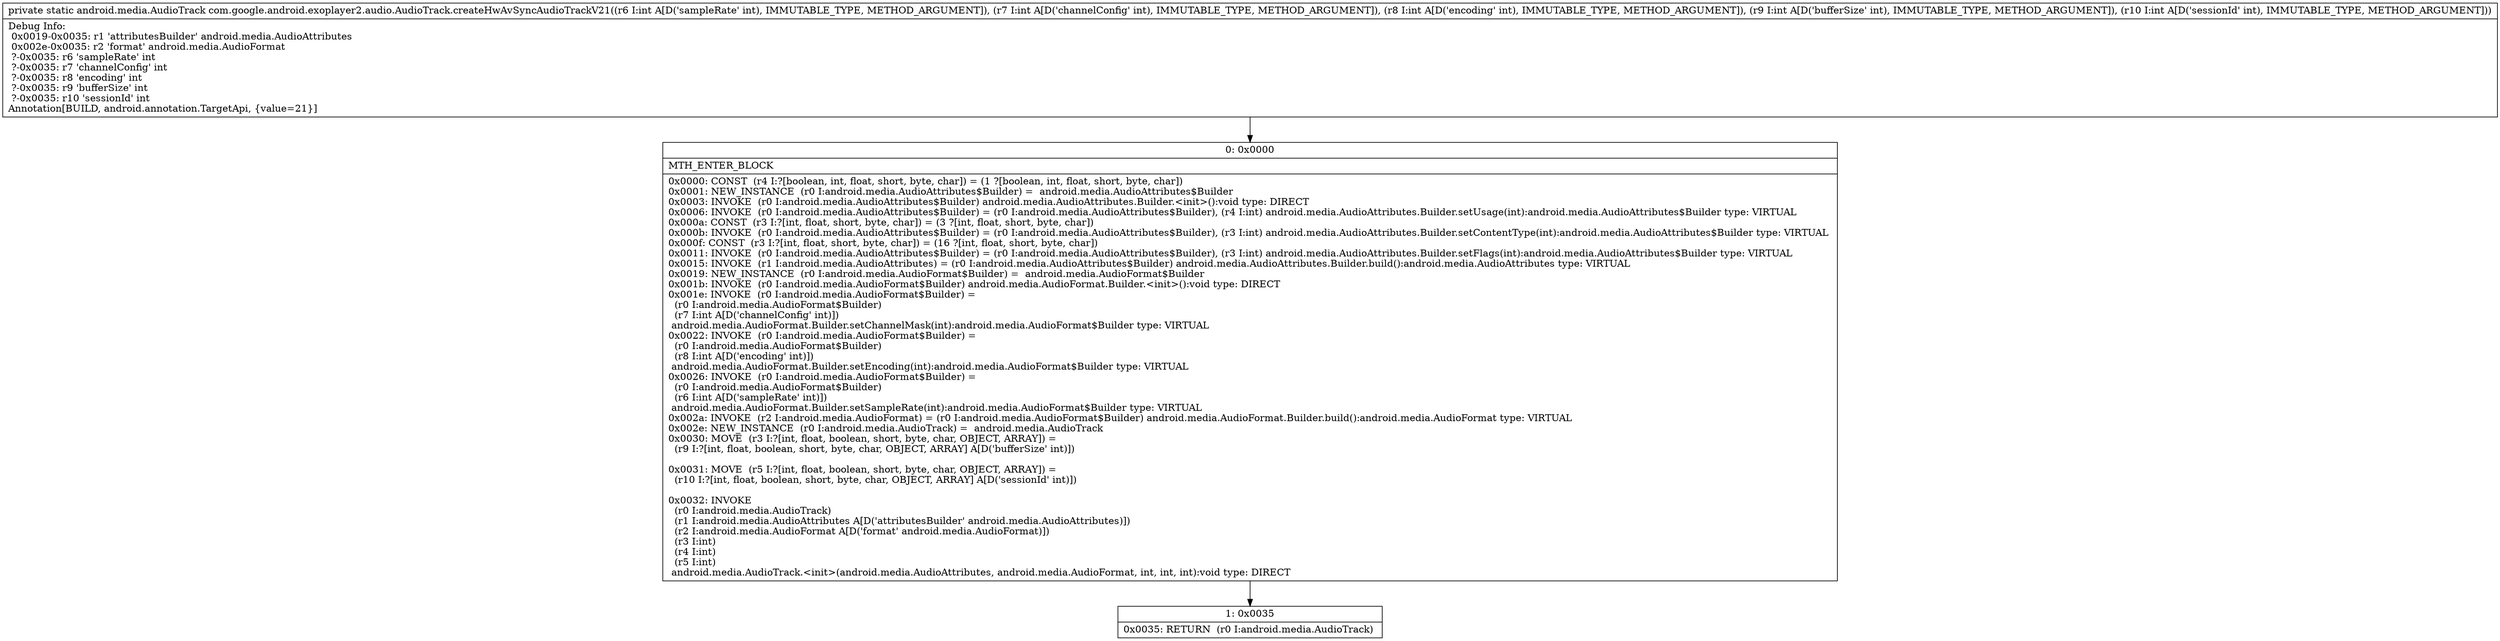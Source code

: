 digraph "CFG forcom.google.android.exoplayer2.audio.AudioTrack.createHwAvSyncAudioTrackV21(IIIII)Landroid\/media\/AudioTrack;" {
Node_0 [shape=record,label="{0\:\ 0x0000|MTH_ENTER_BLOCK\l|0x0000: CONST  (r4 I:?[boolean, int, float, short, byte, char]) = (1 ?[boolean, int, float, short, byte, char]) \l0x0001: NEW_INSTANCE  (r0 I:android.media.AudioAttributes$Builder) =  android.media.AudioAttributes$Builder \l0x0003: INVOKE  (r0 I:android.media.AudioAttributes$Builder) android.media.AudioAttributes.Builder.\<init\>():void type: DIRECT \l0x0006: INVOKE  (r0 I:android.media.AudioAttributes$Builder) = (r0 I:android.media.AudioAttributes$Builder), (r4 I:int) android.media.AudioAttributes.Builder.setUsage(int):android.media.AudioAttributes$Builder type: VIRTUAL \l0x000a: CONST  (r3 I:?[int, float, short, byte, char]) = (3 ?[int, float, short, byte, char]) \l0x000b: INVOKE  (r0 I:android.media.AudioAttributes$Builder) = (r0 I:android.media.AudioAttributes$Builder), (r3 I:int) android.media.AudioAttributes.Builder.setContentType(int):android.media.AudioAttributes$Builder type: VIRTUAL \l0x000f: CONST  (r3 I:?[int, float, short, byte, char]) = (16 ?[int, float, short, byte, char]) \l0x0011: INVOKE  (r0 I:android.media.AudioAttributes$Builder) = (r0 I:android.media.AudioAttributes$Builder), (r3 I:int) android.media.AudioAttributes.Builder.setFlags(int):android.media.AudioAttributes$Builder type: VIRTUAL \l0x0015: INVOKE  (r1 I:android.media.AudioAttributes) = (r0 I:android.media.AudioAttributes$Builder) android.media.AudioAttributes.Builder.build():android.media.AudioAttributes type: VIRTUAL \l0x0019: NEW_INSTANCE  (r0 I:android.media.AudioFormat$Builder) =  android.media.AudioFormat$Builder \l0x001b: INVOKE  (r0 I:android.media.AudioFormat$Builder) android.media.AudioFormat.Builder.\<init\>():void type: DIRECT \l0x001e: INVOKE  (r0 I:android.media.AudioFormat$Builder) = \l  (r0 I:android.media.AudioFormat$Builder)\l  (r7 I:int A[D('channelConfig' int)])\l android.media.AudioFormat.Builder.setChannelMask(int):android.media.AudioFormat$Builder type: VIRTUAL \l0x0022: INVOKE  (r0 I:android.media.AudioFormat$Builder) = \l  (r0 I:android.media.AudioFormat$Builder)\l  (r8 I:int A[D('encoding' int)])\l android.media.AudioFormat.Builder.setEncoding(int):android.media.AudioFormat$Builder type: VIRTUAL \l0x0026: INVOKE  (r0 I:android.media.AudioFormat$Builder) = \l  (r0 I:android.media.AudioFormat$Builder)\l  (r6 I:int A[D('sampleRate' int)])\l android.media.AudioFormat.Builder.setSampleRate(int):android.media.AudioFormat$Builder type: VIRTUAL \l0x002a: INVOKE  (r2 I:android.media.AudioFormat) = (r0 I:android.media.AudioFormat$Builder) android.media.AudioFormat.Builder.build():android.media.AudioFormat type: VIRTUAL \l0x002e: NEW_INSTANCE  (r0 I:android.media.AudioTrack) =  android.media.AudioTrack \l0x0030: MOVE  (r3 I:?[int, float, boolean, short, byte, char, OBJECT, ARRAY]) = \l  (r9 I:?[int, float, boolean, short, byte, char, OBJECT, ARRAY] A[D('bufferSize' int)])\l \l0x0031: MOVE  (r5 I:?[int, float, boolean, short, byte, char, OBJECT, ARRAY]) = \l  (r10 I:?[int, float, boolean, short, byte, char, OBJECT, ARRAY] A[D('sessionId' int)])\l \l0x0032: INVOKE  \l  (r0 I:android.media.AudioTrack)\l  (r1 I:android.media.AudioAttributes A[D('attributesBuilder' android.media.AudioAttributes)])\l  (r2 I:android.media.AudioFormat A[D('format' android.media.AudioFormat)])\l  (r3 I:int)\l  (r4 I:int)\l  (r5 I:int)\l android.media.AudioTrack.\<init\>(android.media.AudioAttributes, android.media.AudioFormat, int, int, int):void type: DIRECT \l}"];
Node_1 [shape=record,label="{1\:\ 0x0035|0x0035: RETURN  (r0 I:android.media.AudioTrack) \l}"];
MethodNode[shape=record,label="{private static android.media.AudioTrack com.google.android.exoplayer2.audio.AudioTrack.createHwAvSyncAudioTrackV21((r6 I:int A[D('sampleRate' int), IMMUTABLE_TYPE, METHOD_ARGUMENT]), (r7 I:int A[D('channelConfig' int), IMMUTABLE_TYPE, METHOD_ARGUMENT]), (r8 I:int A[D('encoding' int), IMMUTABLE_TYPE, METHOD_ARGUMENT]), (r9 I:int A[D('bufferSize' int), IMMUTABLE_TYPE, METHOD_ARGUMENT]), (r10 I:int A[D('sessionId' int), IMMUTABLE_TYPE, METHOD_ARGUMENT]))  | Debug Info:\l  0x0019\-0x0035: r1 'attributesBuilder' android.media.AudioAttributes\l  0x002e\-0x0035: r2 'format' android.media.AudioFormat\l  ?\-0x0035: r6 'sampleRate' int\l  ?\-0x0035: r7 'channelConfig' int\l  ?\-0x0035: r8 'encoding' int\l  ?\-0x0035: r9 'bufferSize' int\l  ?\-0x0035: r10 'sessionId' int\lAnnotation[BUILD, android.annotation.TargetApi, \{value=21\}]\l}"];
MethodNode -> Node_0;
Node_0 -> Node_1;
}

